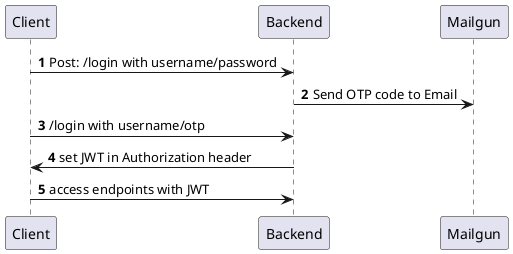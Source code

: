 @startuml
'https://plantuml.com/sequence-diagram

autonumber

Client -> Backend: Post: /login with username/password
Backend -> Mailgun: Send OTP code to Email
Client -> Backend: /login with username/otp
Client <- Backend: set JWT in Authorization header
Client -> Backend: access endpoints with JWT

@enduml